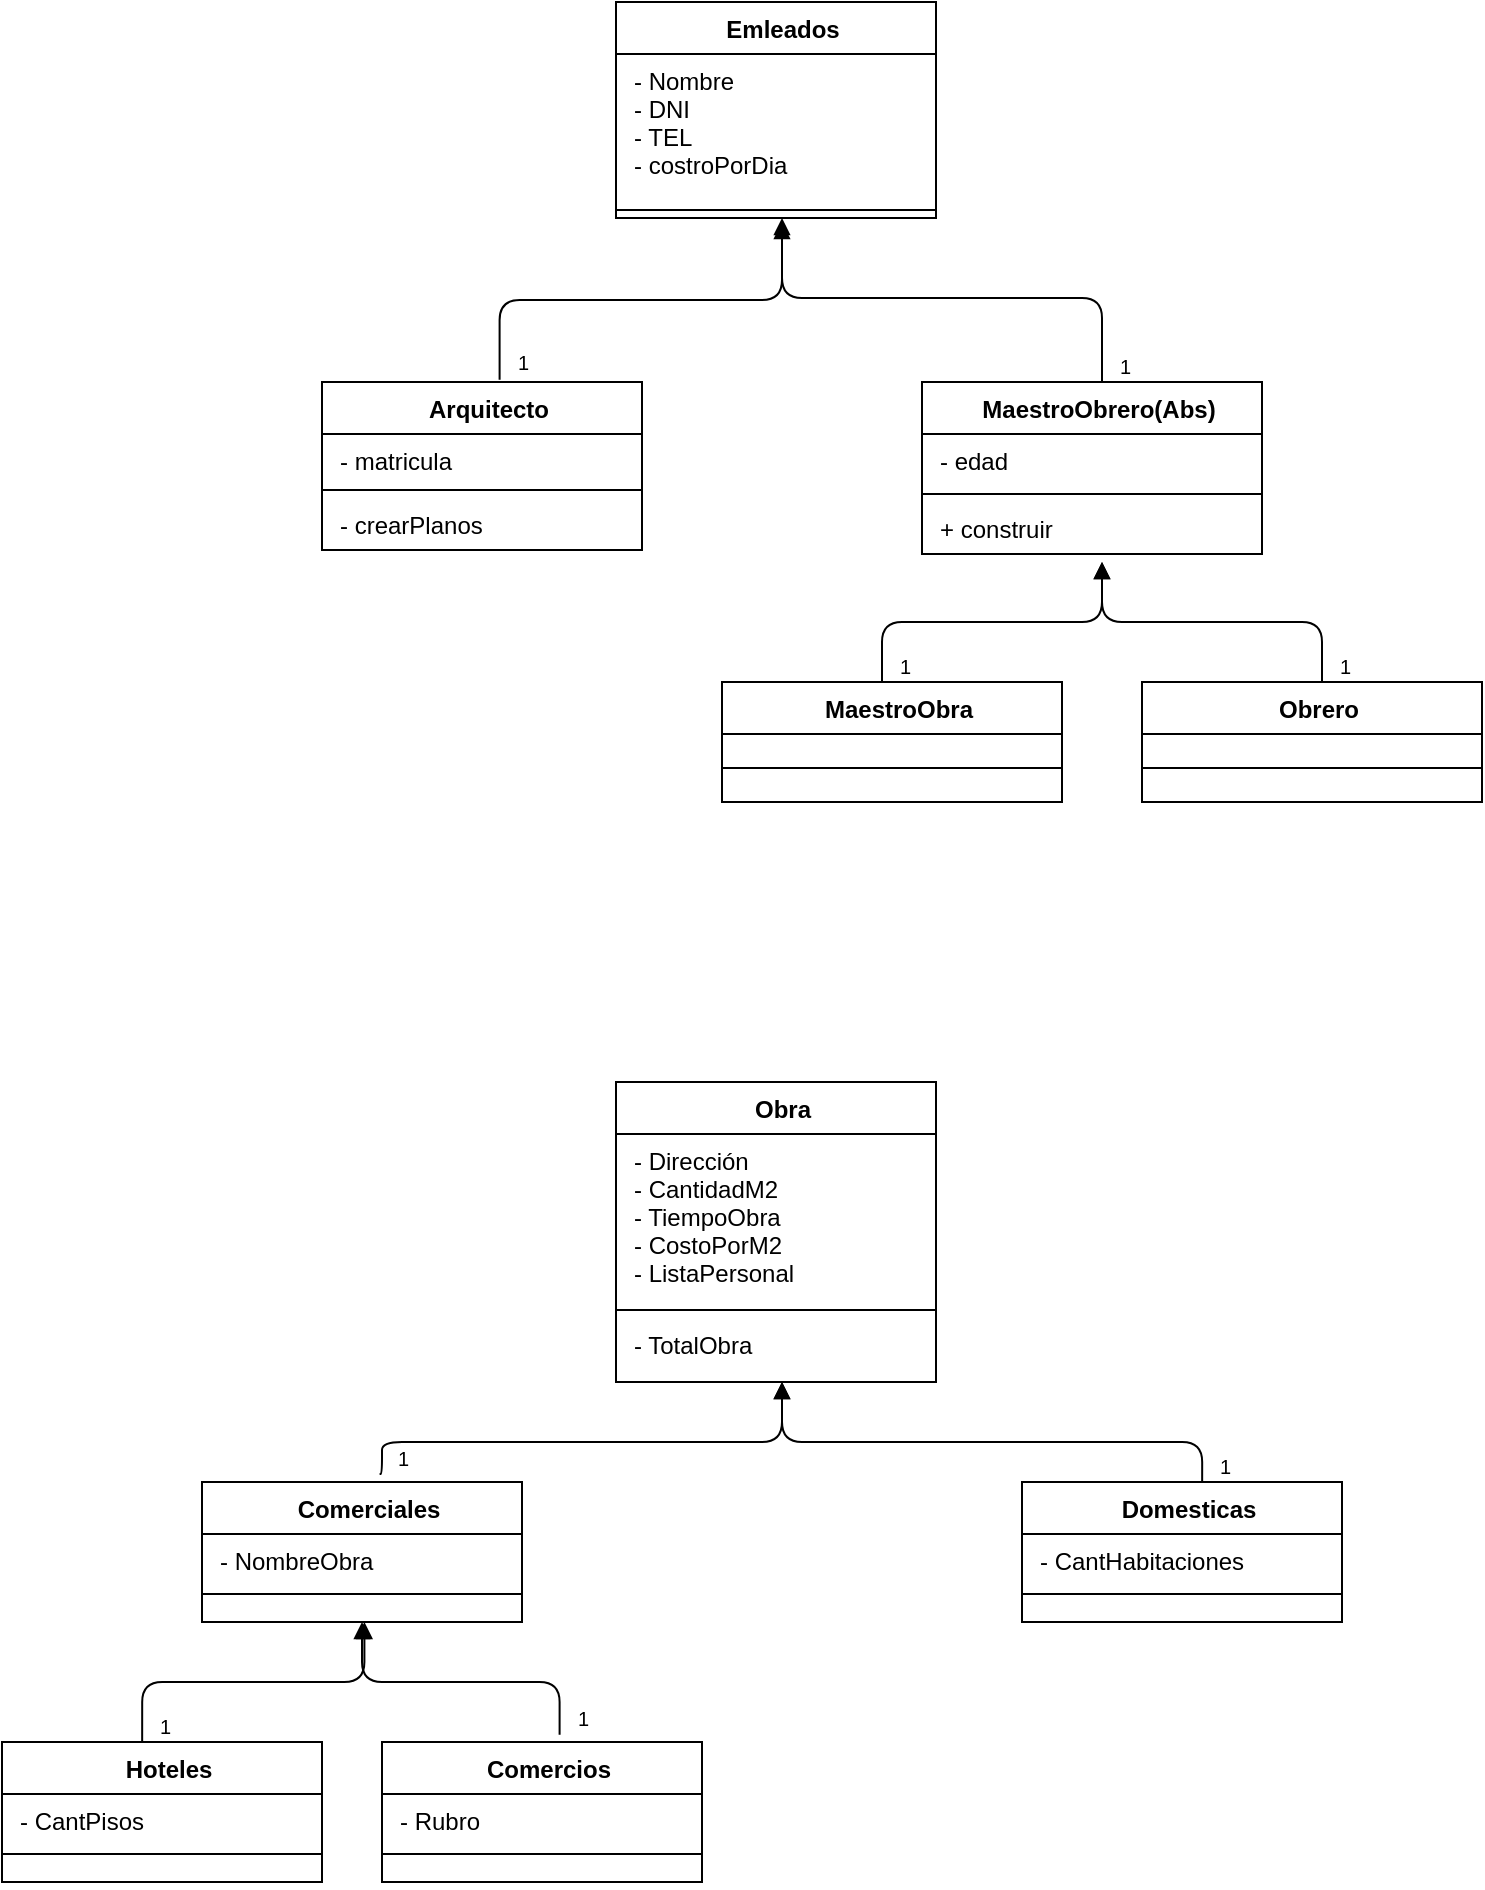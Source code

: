 <mxfile version="13.0.2" type="device"><diagram id="C5RBs43oDa-KdzZeNtuy" name="Page-1"><mxGraphModel dx="1038" dy="548" grid="1" gridSize="10" guides="1" tooltips="1" connect="1" arrows="1" fold="1" page="1" pageScale="1" pageWidth="827" pageHeight="1169" math="0" shadow="0"><root><mxCell id="WIyWlLk6GJQsqaUBKTNV-0"/><mxCell id="WIyWlLk6GJQsqaUBKTNV-1" parent="WIyWlLk6GJQsqaUBKTNV-0"/><mxCell id="wRqEt5i65hbT8yaNgF9N-15" value="name" style="endArrow=block;endFill=1;html=1;edgeStyle=orthogonalEdgeStyle;align=left;verticalAlign=top;exitX=0.555;exitY=-0.013;exitDx=0;exitDy=0;exitPerimeter=0;spacingLeft=7;" edge="1" parent="WIyWlLk6GJQsqaUBKTNV-1" source="wRqEt5i65hbT8yaNgF9N-5"><mxGeometry x="-1" relative="1" as="geometry"><mxPoint x="260" y="239" as="sourcePoint"/><mxPoint x="400" y="200" as="targetPoint"/><Array as="points"><mxPoint x="259" y="239"/><mxPoint x="400" y="239"/></Array></mxGeometry></mxCell><mxCell id="wRqEt5i65hbT8yaNgF9N-16" value="1" style="resizable=0;html=1;align=left;verticalAlign=bottom;labelBackgroundColor=#ffffff;fontSize=10;spacingLeft=7;" connectable="0" vertex="1" parent="wRqEt5i65hbT8yaNgF9N-15"><mxGeometry x="-1" relative="1" as="geometry"/></mxCell><mxCell id="wRqEt5i65hbT8yaNgF9N-5" value="Arquitecto" style="swimlane;fontStyle=1;align=center;verticalAlign=top;childLayout=stackLayout;horizontal=1;startSize=26;horizontalStack=0;resizeParent=1;resizeParentMax=0;resizeLast=0;collapsible=1;marginBottom=0;spacingLeft=7;" vertex="1" parent="WIyWlLk6GJQsqaUBKTNV-1"><mxGeometry x="170" y="280" width="160" height="84" as="geometry"/></mxCell><mxCell id="wRqEt5i65hbT8yaNgF9N-6" value="- matricula" style="text;strokeColor=none;fillColor=none;align=left;verticalAlign=top;spacingLeft=7;spacingRight=4;overflow=hidden;rotatable=0;points=[[0,0.5],[1,0.5]];portConstraint=eastwest;" vertex="1" parent="wRqEt5i65hbT8yaNgF9N-5"><mxGeometry y="26" width="160" height="24" as="geometry"/></mxCell><mxCell id="wRqEt5i65hbT8yaNgF9N-7" value="" style="line;strokeWidth=1;fillColor=none;align=left;verticalAlign=middle;spacingTop=-1;spacingLeft=7;spacingRight=3;rotatable=0;labelPosition=right;points=[];portConstraint=eastwest;" vertex="1" parent="wRqEt5i65hbT8yaNgF9N-5"><mxGeometry y="50" width="160" height="8" as="geometry"/></mxCell><mxCell id="wRqEt5i65hbT8yaNgF9N-8" value="- crearPlanos" style="text;strokeColor=none;fillColor=none;align=left;verticalAlign=top;spacingLeft=7;spacingRight=4;overflow=hidden;rotatable=0;points=[[0,0.5],[1,0.5]];portConstraint=eastwest;" vertex="1" parent="wRqEt5i65hbT8yaNgF9N-5"><mxGeometry y="58" width="160" height="26" as="geometry"/></mxCell><mxCell id="wRqEt5i65hbT8yaNgF9N-9" value="MaestroObrero(Abs)" style="swimlane;fontStyle=1;align=center;verticalAlign=top;childLayout=stackLayout;horizontal=1;startSize=26;horizontalStack=0;resizeParent=1;resizeParentMax=0;resizeLast=0;collapsible=1;marginBottom=0;spacingLeft=7;" vertex="1" parent="WIyWlLk6GJQsqaUBKTNV-1"><mxGeometry x="470" y="280" width="170" height="86" as="geometry"/></mxCell><mxCell id="wRqEt5i65hbT8yaNgF9N-10" value="- edad" style="text;strokeColor=none;fillColor=none;align=left;verticalAlign=top;spacingLeft=7;spacingRight=4;overflow=hidden;rotatable=0;points=[[0,0.5],[1,0.5]];portConstraint=eastwest;" vertex="1" parent="wRqEt5i65hbT8yaNgF9N-9"><mxGeometry y="26" width="170" height="26" as="geometry"/></mxCell><mxCell id="wRqEt5i65hbT8yaNgF9N-11" value="" style="line;strokeWidth=1;fillColor=none;align=left;verticalAlign=middle;spacingTop=-1;spacingLeft=7;spacingRight=3;rotatable=0;labelPosition=right;points=[];portConstraint=eastwest;" vertex="1" parent="wRqEt5i65hbT8yaNgF9N-9"><mxGeometry y="52" width="170" height="8" as="geometry"/></mxCell><mxCell id="wRqEt5i65hbT8yaNgF9N-12" value="+ construir" style="text;strokeColor=none;fillColor=none;align=left;verticalAlign=top;spacingLeft=7;spacingRight=4;overflow=hidden;rotatable=0;points=[[0,0.5],[1,0.5]];portConstraint=eastwest;" vertex="1" parent="wRqEt5i65hbT8yaNgF9N-9"><mxGeometry y="60" width="170" height="26" as="geometry"/></mxCell><mxCell id="wRqEt5i65hbT8yaNgF9N-17" value="" style="endArrow=block;endFill=1;html=1;edgeStyle=orthogonalEdgeStyle;align=left;verticalAlign=top;spacingLeft=7;" edge="1" parent="WIyWlLk6GJQsqaUBKTNV-1"><mxGeometry x="-1" relative="1" as="geometry"><mxPoint x="560" y="280" as="sourcePoint"/><mxPoint x="400" y="198" as="targetPoint"/><Array as="points"><mxPoint x="560" y="238"/><mxPoint x="400" y="238"/></Array></mxGeometry></mxCell><mxCell id="wRqEt5i65hbT8yaNgF9N-18" value="1" style="resizable=0;html=1;align=left;verticalAlign=bottom;labelBackgroundColor=#ffffff;fontSize=10;spacingLeft=7;" connectable="0" vertex="1" parent="wRqEt5i65hbT8yaNgF9N-17"><mxGeometry x="-1" relative="1" as="geometry"/></mxCell><mxCell id="wRqEt5i65hbT8yaNgF9N-1" value="Emleados" style="swimlane;fontStyle=1;align=center;verticalAlign=top;childLayout=stackLayout;horizontal=1;startSize=26;horizontalStack=0;resizeParent=1;resizeParentMax=0;resizeLast=0;collapsible=1;marginBottom=0;spacingLeft=7;" vertex="1" parent="WIyWlLk6GJQsqaUBKTNV-1"><mxGeometry x="317" y="90" width="160" height="108" as="geometry"/></mxCell><mxCell id="wRqEt5i65hbT8yaNgF9N-2" value="- Nombre&#10;- DNI&#10;- TEL&#10;- costroPorDia" style="text;strokeColor=none;fillColor=none;align=left;verticalAlign=top;spacingLeft=7;spacingRight=4;overflow=hidden;rotatable=0;points=[[0,0.5],[1,0.5]];portConstraint=eastwest;" vertex="1" parent="wRqEt5i65hbT8yaNgF9N-1"><mxGeometry y="26" width="160" height="74" as="geometry"/></mxCell><mxCell id="wRqEt5i65hbT8yaNgF9N-3" value="" style="line;strokeWidth=1;fillColor=none;align=left;verticalAlign=middle;spacingTop=-1;spacingLeft=7;spacingRight=3;rotatable=0;labelPosition=right;points=[];portConstraint=eastwest;" vertex="1" parent="wRqEt5i65hbT8yaNgF9N-1"><mxGeometry y="100" width="160" height="8" as="geometry"/></mxCell><mxCell id="wRqEt5i65hbT8yaNgF9N-37" value="name" style="endArrow=block;endFill=1;html=1;edgeStyle=orthogonalEdgeStyle;align=left;verticalAlign=top;spacingLeft=7;" edge="1" parent="WIyWlLk6GJQsqaUBKTNV-1"><mxGeometry x="-1" relative="1" as="geometry"><mxPoint x="450" y="430" as="sourcePoint"/><mxPoint x="560" y="370" as="targetPoint"/><Array as="points"><mxPoint x="450" y="400"/><mxPoint x="560" y="400"/></Array></mxGeometry></mxCell><mxCell id="wRqEt5i65hbT8yaNgF9N-38" value="1" style="resizable=0;html=1;align=left;verticalAlign=bottom;labelBackgroundColor=#ffffff;fontSize=10;spacingLeft=7;" connectable="0" vertex="1" parent="wRqEt5i65hbT8yaNgF9N-37"><mxGeometry x="-1" relative="1" as="geometry"/></mxCell><mxCell id="wRqEt5i65hbT8yaNgF9N-30" value="MaestroObra" style="swimlane;fontStyle=1;align=center;verticalAlign=top;childLayout=stackLayout;horizontal=1;startSize=26;horizontalStack=0;resizeParent=1;resizeParentMax=0;resizeLast=0;collapsible=1;marginBottom=0;spacingLeft=7;" vertex="1" parent="WIyWlLk6GJQsqaUBKTNV-1"><mxGeometry x="370" y="430" width="170" height="60" as="geometry"/></mxCell><mxCell id="wRqEt5i65hbT8yaNgF9N-32" value="" style="line;strokeWidth=1;fillColor=none;align=left;verticalAlign=middle;spacingTop=-1;spacingLeft=7;spacingRight=3;rotatable=0;labelPosition=right;points=[];portConstraint=eastwest;" vertex="1" parent="wRqEt5i65hbT8yaNgF9N-30"><mxGeometry y="26" width="170" height="34" as="geometry"/></mxCell><mxCell id="wRqEt5i65hbT8yaNgF9N-39" value="" style="endArrow=block;endFill=1;html=1;edgeStyle=orthogonalEdgeStyle;align=left;verticalAlign=top;spacingLeft=7;" edge="1" parent="WIyWlLk6GJQsqaUBKTNV-1"><mxGeometry x="-1" relative="1" as="geometry"><mxPoint x="670" y="430" as="sourcePoint"/><mxPoint x="560" y="370" as="targetPoint"/><Array as="points"><mxPoint x="670" y="430"/><mxPoint x="670" y="400"/><mxPoint x="560" y="400"/></Array></mxGeometry></mxCell><mxCell id="wRqEt5i65hbT8yaNgF9N-40" value="1" style="resizable=0;html=1;align=left;verticalAlign=bottom;labelBackgroundColor=#ffffff;fontSize=10;spacingLeft=7;" connectable="0" vertex="1" parent="wRqEt5i65hbT8yaNgF9N-39"><mxGeometry x="-1" relative="1" as="geometry"/></mxCell><mxCell id="wRqEt5i65hbT8yaNgF9N-35" value="Obrero" style="swimlane;fontStyle=1;align=center;verticalAlign=top;childLayout=stackLayout;horizontal=1;startSize=26;horizontalStack=0;resizeParent=1;resizeParentMax=0;resizeLast=0;collapsible=1;marginBottom=0;spacingLeft=7;" vertex="1" parent="WIyWlLk6GJQsqaUBKTNV-1"><mxGeometry x="580" y="430" width="170" height="60" as="geometry"/></mxCell><mxCell id="wRqEt5i65hbT8yaNgF9N-36" value="" style="line;strokeWidth=1;fillColor=none;align=left;verticalAlign=middle;spacingTop=-1;spacingLeft=7;spacingRight=3;rotatable=0;labelPosition=right;points=[];portConstraint=eastwest;" vertex="1" parent="wRqEt5i65hbT8yaNgF9N-35"><mxGeometry y="26" width="170" height="34" as="geometry"/></mxCell><mxCell id="wRqEt5i65hbT8yaNgF9N-45" value="Comerciales" style="swimlane;fontStyle=1;align=center;verticalAlign=top;childLayout=stackLayout;horizontal=1;startSize=26;horizontalStack=0;resizeParent=1;resizeParentMax=0;resizeLast=0;collapsible=1;marginBottom=0;spacingLeft=7;" vertex="1" parent="WIyWlLk6GJQsqaUBKTNV-1"><mxGeometry x="110" y="830" width="160" height="70" as="geometry"/></mxCell><mxCell id="wRqEt5i65hbT8yaNgF9N-46" value="- NombreObra" style="text;strokeColor=none;fillColor=none;align=left;verticalAlign=top;spacingLeft=7;spacingRight=4;overflow=hidden;rotatable=0;points=[[0,0.5],[1,0.5]];portConstraint=eastwest;" vertex="1" parent="wRqEt5i65hbT8yaNgF9N-45"><mxGeometry y="26" width="160" height="26" as="geometry"/></mxCell><mxCell id="wRqEt5i65hbT8yaNgF9N-47" value="" style="line;strokeWidth=1;fillColor=none;align=left;verticalAlign=middle;spacingTop=-1;spacingLeft=7;spacingRight=3;rotatable=0;labelPosition=right;points=[];portConstraint=eastwest;" vertex="1" parent="wRqEt5i65hbT8yaNgF9N-45"><mxGeometry y="52" width="160" height="8" as="geometry"/></mxCell><mxCell id="wRqEt5i65hbT8yaNgF9N-48" value=" " style="text;strokeColor=none;fillColor=none;align=left;verticalAlign=top;spacingLeft=7;spacingRight=4;overflow=hidden;rotatable=0;points=[[0,0.5],[1,0.5]];portConstraint=eastwest;" vertex="1" parent="wRqEt5i65hbT8yaNgF9N-45"><mxGeometry y="60" width="160" height="10" as="geometry"/></mxCell><mxCell id="wRqEt5i65hbT8yaNgF9N-49" value="Domesticas" style="swimlane;fontStyle=1;align=center;verticalAlign=top;childLayout=stackLayout;horizontal=1;startSize=26;horizontalStack=0;resizeParent=1;resizeParentMax=0;resizeLast=0;collapsible=1;marginBottom=0;spacingLeft=7;" vertex="1" parent="WIyWlLk6GJQsqaUBKTNV-1"><mxGeometry x="520" y="830" width="160" height="70" as="geometry"/></mxCell><mxCell id="wRqEt5i65hbT8yaNgF9N-50" value="- CantHabitaciones" style="text;strokeColor=none;fillColor=none;align=left;verticalAlign=top;spacingLeft=7;spacingRight=4;overflow=hidden;rotatable=0;points=[[0,0.5],[1,0.5]];portConstraint=eastwest;" vertex="1" parent="wRqEt5i65hbT8yaNgF9N-49"><mxGeometry y="26" width="160" height="26" as="geometry"/></mxCell><mxCell id="wRqEt5i65hbT8yaNgF9N-51" value="" style="line;strokeWidth=1;fillColor=none;align=left;verticalAlign=middle;spacingTop=-1;spacingLeft=7;spacingRight=3;rotatable=0;labelPosition=right;points=[];portConstraint=eastwest;" vertex="1" parent="wRqEt5i65hbT8yaNgF9N-49"><mxGeometry y="52" width="160" height="8" as="geometry"/></mxCell><mxCell id="wRqEt5i65hbT8yaNgF9N-52" value=" " style="text;strokeColor=none;fillColor=none;align=left;verticalAlign=top;spacingLeft=7;spacingRight=4;overflow=hidden;rotatable=0;points=[[0,0.5],[1,0.5]];portConstraint=eastwest;" vertex="1" parent="wRqEt5i65hbT8yaNgF9N-49"><mxGeometry y="60" width="160" height="10" as="geometry"/></mxCell><mxCell id="wRqEt5i65hbT8yaNgF9N-53" value="" style="endArrow=block;endFill=1;html=1;edgeStyle=orthogonalEdgeStyle;align=left;verticalAlign=top;exitX=0.555;exitY=-0.057;exitDx=0;exitDy=0;exitPerimeter=0;spacingLeft=7;" edge="1" parent="WIyWlLk6GJQsqaUBKTNV-1" source="wRqEt5i65hbT8yaNgF9N-45"><mxGeometry x="-1" relative="1" as="geometry"><mxPoint x="200" y="820" as="sourcePoint"/><mxPoint x="400" y="780" as="targetPoint"/><Array as="points"><mxPoint x="200" y="826"/><mxPoint x="200" y="810"/><mxPoint x="400" y="810"/></Array></mxGeometry></mxCell><mxCell id="wRqEt5i65hbT8yaNgF9N-54" value="1" style="resizable=0;html=1;align=left;verticalAlign=bottom;labelBackgroundColor=#ffffff;fontSize=10;spacingLeft=7;" connectable="0" vertex="1" parent="wRqEt5i65hbT8yaNgF9N-53"><mxGeometry x="-1" relative="1" as="geometry"/></mxCell><mxCell id="wRqEt5i65hbT8yaNgF9N-61" value="" style="endArrow=block;endFill=1;html=1;edgeStyle=orthogonalEdgeStyle;align=left;verticalAlign=top;exitX=0.563;exitY=0;exitDx=0;exitDy=0;exitPerimeter=0;spacingLeft=7;" edge="1" parent="WIyWlLk6GJQsqaUBKTNV-1" source="wRqEt5i65hbT8yaNgF9N-49"><mxGeometry x="0.913" y="-270" relative="1" as="geometry"><mxPoint x="610" y="800" as="sourcePoint"/><mxPoint x="400" y="780" as="targetPoint"/><Array as="points"><mxPoint x="610" y="810"/><mxPoint x="400" y="810"/></Array><mxPoint as="offset"/></mxGeometry></mxCell><mxCell id="wRqEt5i65hbT8yaNgF9N-62" value="1" style="resizable=0;html=1;align=left;verticalAlign=bottom;labelBackgroundColor=#ffffff;fontSize=10;spacingLeft=7;" connectable="0" vertex="1" parent="wRqEt5i65hbT8yaNgF9N-61"><mxGeometry x="-1" relative="1" as="geometry"/></mxCell><mxCell id="wRqEt5i65hbT8yaNgF9N-71" value="" style="endArrow=block;endFill=1;html=1;edgeStyle=orthogonalEdgeStyle;align=left;verticalAlign=top;exitX=0.555;exitY=-0.051;exitDx=0;exitDy=0;exitPerimeter=0;spacingLeft=7;" edge="1" parent="WIyWlLk6GJQsqaUBKTNV-1" source="wRqEt5i65hbT8yaNgF9N-67"><mxGeometry x="0.913" y="-270" relative="1" as="geometry"><mxPoint x="300" y="950" as="sourcePoint"/><mxPoint x="190" y="900" as="targetPoint"/><Array as="points"><mxPoint x="289" y="930"/><mxPoint x="190" y="930"/></Array><mxPoint as="offset"/></mxGeometry></mxCell><mxCell id="wRqEt5i65hbT8yaNgF9N-72" value="1" style="resizable=0;html=1;align=left;verticalAlign=bottom;labelBackgroundColor=#ffffff;fontSize=10;spacingLeft=7;" connectable="0" vertex="1" parent="wRqEt5i65hbT8yaNgF9N-71"><mxGeometry x="-1" relative="1" as="geometry"/></mxCell><mxCell id="wRqEt5i65hbT8yaNgF9N-73" value="" style="endArrow=block;endFill=1;html=1;edgeStyle=orthogonalEdgeStyle;align=left;verticalAlign=top;exitX=0.438;exitY=0;exitDx=0;exitDy=0;exitPerimeter=0;spacingLeft=7;" edge="1" parent="WIyWlLk6GJQsqaUBKTNV-1" source="wRqEt5i65hbT8yaNgF9N-63"><mxGeometry x="-1" relative="1" as="geometry"><mxPoint x="-10.0" y="946.01" as="sourcePoint"/><mxPoint x="191.2" y="900" as="targetPoint"/><Array as="points"><mxPoint x="80" y="930"/><mxPoint x="191" y="930"/></Array></mxGeometry></mxCell><mxCell id="wRqEt5i65hbT8yaNgF9N-74" value="1" style="resizable=0;html=1;align=left;verticalAlign=bottom;labelBackgroundColor=#ffffff;fontSize=10;spacingLeft=7;" connectable="0" vertex="1" parent="wRqEt5i65hbT8yaNgF9N-73"><mxGeometry x="-1" relative="1" as="geometry"/></mxCell><mxCell id="wRqEt5i65hbT8yaNgF9N-63" value="Hoteles" style="swimlane;fontStyle=1;align=center;verticalAlign=top;childLayout=stackLayout;horizontal=1;startSize=26;horizontalStack=0;resizeParent=1;resizeParentMax=0;resizeLast=0;collapsible=1;marginBottom=0;spacingLeft=7;" vertex="1" parent="WIyWlLk6GJQsqaUBKTNV-1"><mxGeometry x="10" y="960" width="160" height="70" as="geometry"/></mxCell><mxCell id="wRqEt5i65hbT8yaNgF9N-64" value="- CantPisos" style="text;strokeColor=none;fillColor=none;align=left;verticalAlign=top;spacingLeft=7;spacingRight=4;overflow=hidden;rotatable=0;points=[[0,0.5],[1,0.5]];portConstraint=eastwest;" vertex="1" parent="wRqEt5i65hbT8yaNgF9N-63"><mxGeometry y="26" width="160" height="26" as="geometry"/></mxCell><mxCell id="wRqEt5i65hbT8yaNgF9N-65" value="" style="line;strokeWidth=1;fillColor=none;align=left;verticalAlign=middle;spacingTop=-1;spacingLeft=7;spacingRight=3;rotatable=0;labelPosition=right;points=[];portConstraint=eastwest;" vertex="1" parent="wRqEt5i65hbT8yaNgF9N-63"><mxGeometry y="52" width="160" height="8" as="geometry"/></mxCell><mxCell id="wRqEt5i65hbT8yaNgF9N-66" value=" " style="text;strokeColor=none;fillColor=none;align=left;verticalAlign=top;spacingLeft=7;spacingRight=4;overflow=hidden;rotatable=0;points=[[0,0.5],[1,0.5]];portConstraint=eastwest;" vertex="1" parent="wRqEt5i65hbT8yaNgF9N-63"><mxGeometry y="60" width="160" height="10" as="geometry"/></mxCell><mxCell id="wRqEt5i65hbT8yaNgF9N-67" value="Comercios" style="swimlane;fontStyle=1;align=center;verticalAlign=top;childLayout=stackLayout;horizontal=1;startSize=26;horizontalStack=0;resizeParent=1;resizeParentMax=0;resizeLast=0;collapsible=1;marginBottom=0;spacingLeft=7;" vertex="1" parent="WIyWlLk6GJQsqaUBKTNV-1"><mxGeometry x="200" y="960" width="160" height="70" as="geometry"/></mxCell><mxCell id="wRqEt5i65hbT8yaNgF9N-68" value="- Rubro" style="text;strokeColor=none;fillColor=none;align=left;verticalAlign=top;spacingLeft=7;spacingRight=4;overflow=hidden;rotatable=0;points=[[0,0.5],[1,0.5]];portConstraint=eastwest;" vertex="1" parent="wRqEt5i65hbT8yaNgF9N-67"><mxGeometry y="26" width="160" height="26" as="geometry"/></mxCell><mxCell id="wRqEt5i65hbT8yaNgF9N-69" value="" style="line;strokeWidth=1;fillColor=none;align=left;verticalAlign=middle;spacingTop=-1;spacingLeft=7;spacingRight=3;rotatable=0;labelPosition=right;points=[];portConstraint=eastwest;" vertex="1" parent="wRqEt5i65hbT8yaNgF9N-67"><mxGeometry y="52" width="160" height="8" as="geometry"/></mxCell><mxCell id="wRqEt5i65hbT8yaNgF9N-70" value=" " style="text;strokeColor=none;fillColor=none;align=left;verticalAlign=top;spacingLeft=7;spacingRight=4;overflow=hidden;rotatable=0;points=[[0,0.5],[1,0.5]];portConstraint=eastwest;" vertex="1" parent="wRqEt5i65hbT8yaNgF9N-67"><mxGeometry y="60" width="160" height="10" as="geometry"/></mxCell><mxCell id="wRqEt5i65hbT8yaNgF9N-41" value="Obra" style="swimlane;fontStyle=1;align=center;verticalAlign=top;childLayout=stackLayout;horizontal=1;startSize=26;horizontalStack=0;resizeParent=1;resizeParentMax=0;resizeLast=0;collapsible=1;marginBottom=0;spacingLeft=7;" vertex="1" parent="WIyWlLk6GJQsqaUBKTNV-1"><mxGeometry x="317" y="630" width="160" height="150" as="geometry"/></mxCell><mxCell id="wRqEt5i65hbT8yaNgF9N-42" value="- Dirección&#10;- CantidadM2&#10;- TiempoObra&#10;- CostoPorM2&#10;- ListaPersonal" style="text;strokeColor=none;fillColor=none;align=left;verticalAlign=top;spacingLeft=7;spacingRight=4;overflow=hidden;rotatable=0;points=[[0,0.5],[1,0.5]];portConstraint=eastwest;" vertex="1" parent="wRqEt5i65hbT8yaNgF9N-41"><mxGeometry y="26" width="160" height="84" as="geometry"/></mxCell><mxCell id="wRqEt5i65hbT8yaNgF9N-43" value="" style="line;strokeWidth=1;fillColor=none;align=left;verticalAlign=middle;spacingTop=-1;spacingLeft=7;spacingRight=3;rotatable=0;labelPosition=right;points=[];portConstraint=eastwest;" vertex="1" parent="wRqEt5i65hbT8yaNgF9N-41"><mxGeometry y="110" width="160" height="8" as="geometry"/></mxCell><mxCell id="wRqEt5i65hbT8yaNgF9N-44" value="- TotalObra" style="text;strokeColor=none;fillColor=none;align=left;verticalAlign=top;spacingLeft=7;spacingRight=4;overflow=hidden;rotatable=0;points=[[0,0.5],[1,0.5]];portConstraint=eastwest;" vertex="1" parent="wRqEt5i65hbT8yaNgF9N-41"><mxGeometry y="118" width="160" height="32" as="geometry"/></mxCell></root></mxGraphModel></diagram></mxfile>